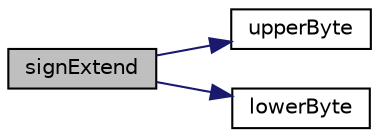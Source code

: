 digraph "signExtend"
{
  edge [fontname="Helvetica",fontsize="10",labelfontname="Helvetica",labelfontsize="10"];
  node [fontname="Helvetica",fontsize="10",shape=record];
  rankdir="LR";
  Node1 [label="signExtend",height=0.2,width=0.4,color="black", fillcolor="grey75", style="filled", fontcolor="black"];
  Node1 -> Node2 [color="midnightblue",fontsize="10",style="solid",fontname="Helvetica"];
  Node2 [label="upperByte",height=0.2,width=0.4,color="black", fillcolor="white", style="filled",URL="$ads131b04-q1_8c.html#ae22ba9edbcb89f0397f691e5df4ebf5e"];
  Node1 -> Node3 [color="midnightblue",fontsize="10",style="solid",fontname="Helvetica"];
  Node3 [label="lowerByte",height=0.2,width=0.4,color="black", fillcolor="white", style="filled",URL="$ads131b04-q1_8c.html#a2ab715b48990b41aeb27e1dcc139faca"];
}
